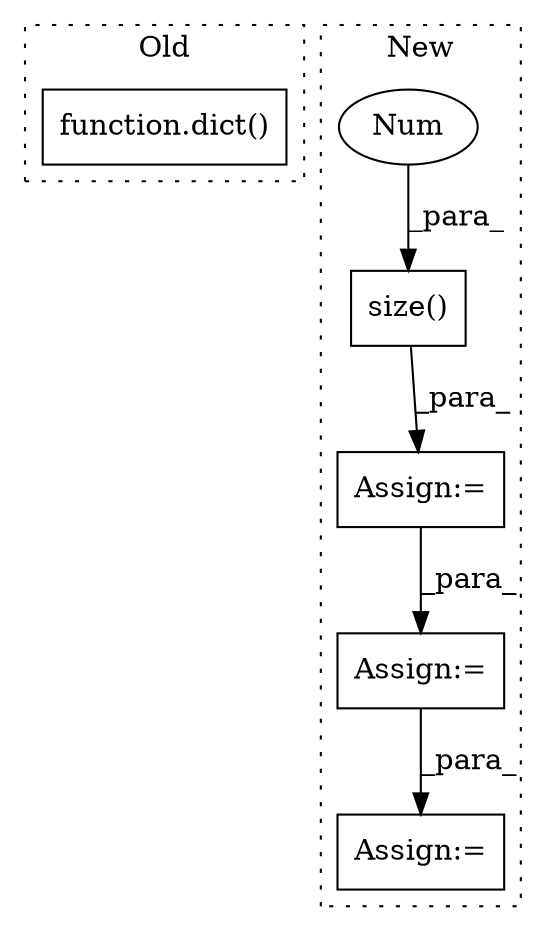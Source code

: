 digraph G {
subgraph cluster0 {
1 [label="function.dict()" a="75" s="3926" l="29" shape="box"];
label = "Old";
style="dotted";
}
subgraph cluster1 {
2 [label="size()" a="75" s="5729,5738" l="8,1" shape="box"];
3 [label="Num" a="76" s="5737" l="1" shape="ellipse"];
4 [label="Assign:=" a="68" s="5821" l="3" shape="box"];
5 [label="Assign:=" a="68" s="5969" l="3" shape="box"];
6 [label="Assign:=" a="68" s="5715" l="3" shape="box"];
label = "New";
style="dotted";
}
2 -> 6 [label="_para_"];
3 -> 2 [label="_para_"];
4 -> 5 [label="_para_"];
6 -> 4 [label="_para_"];
}